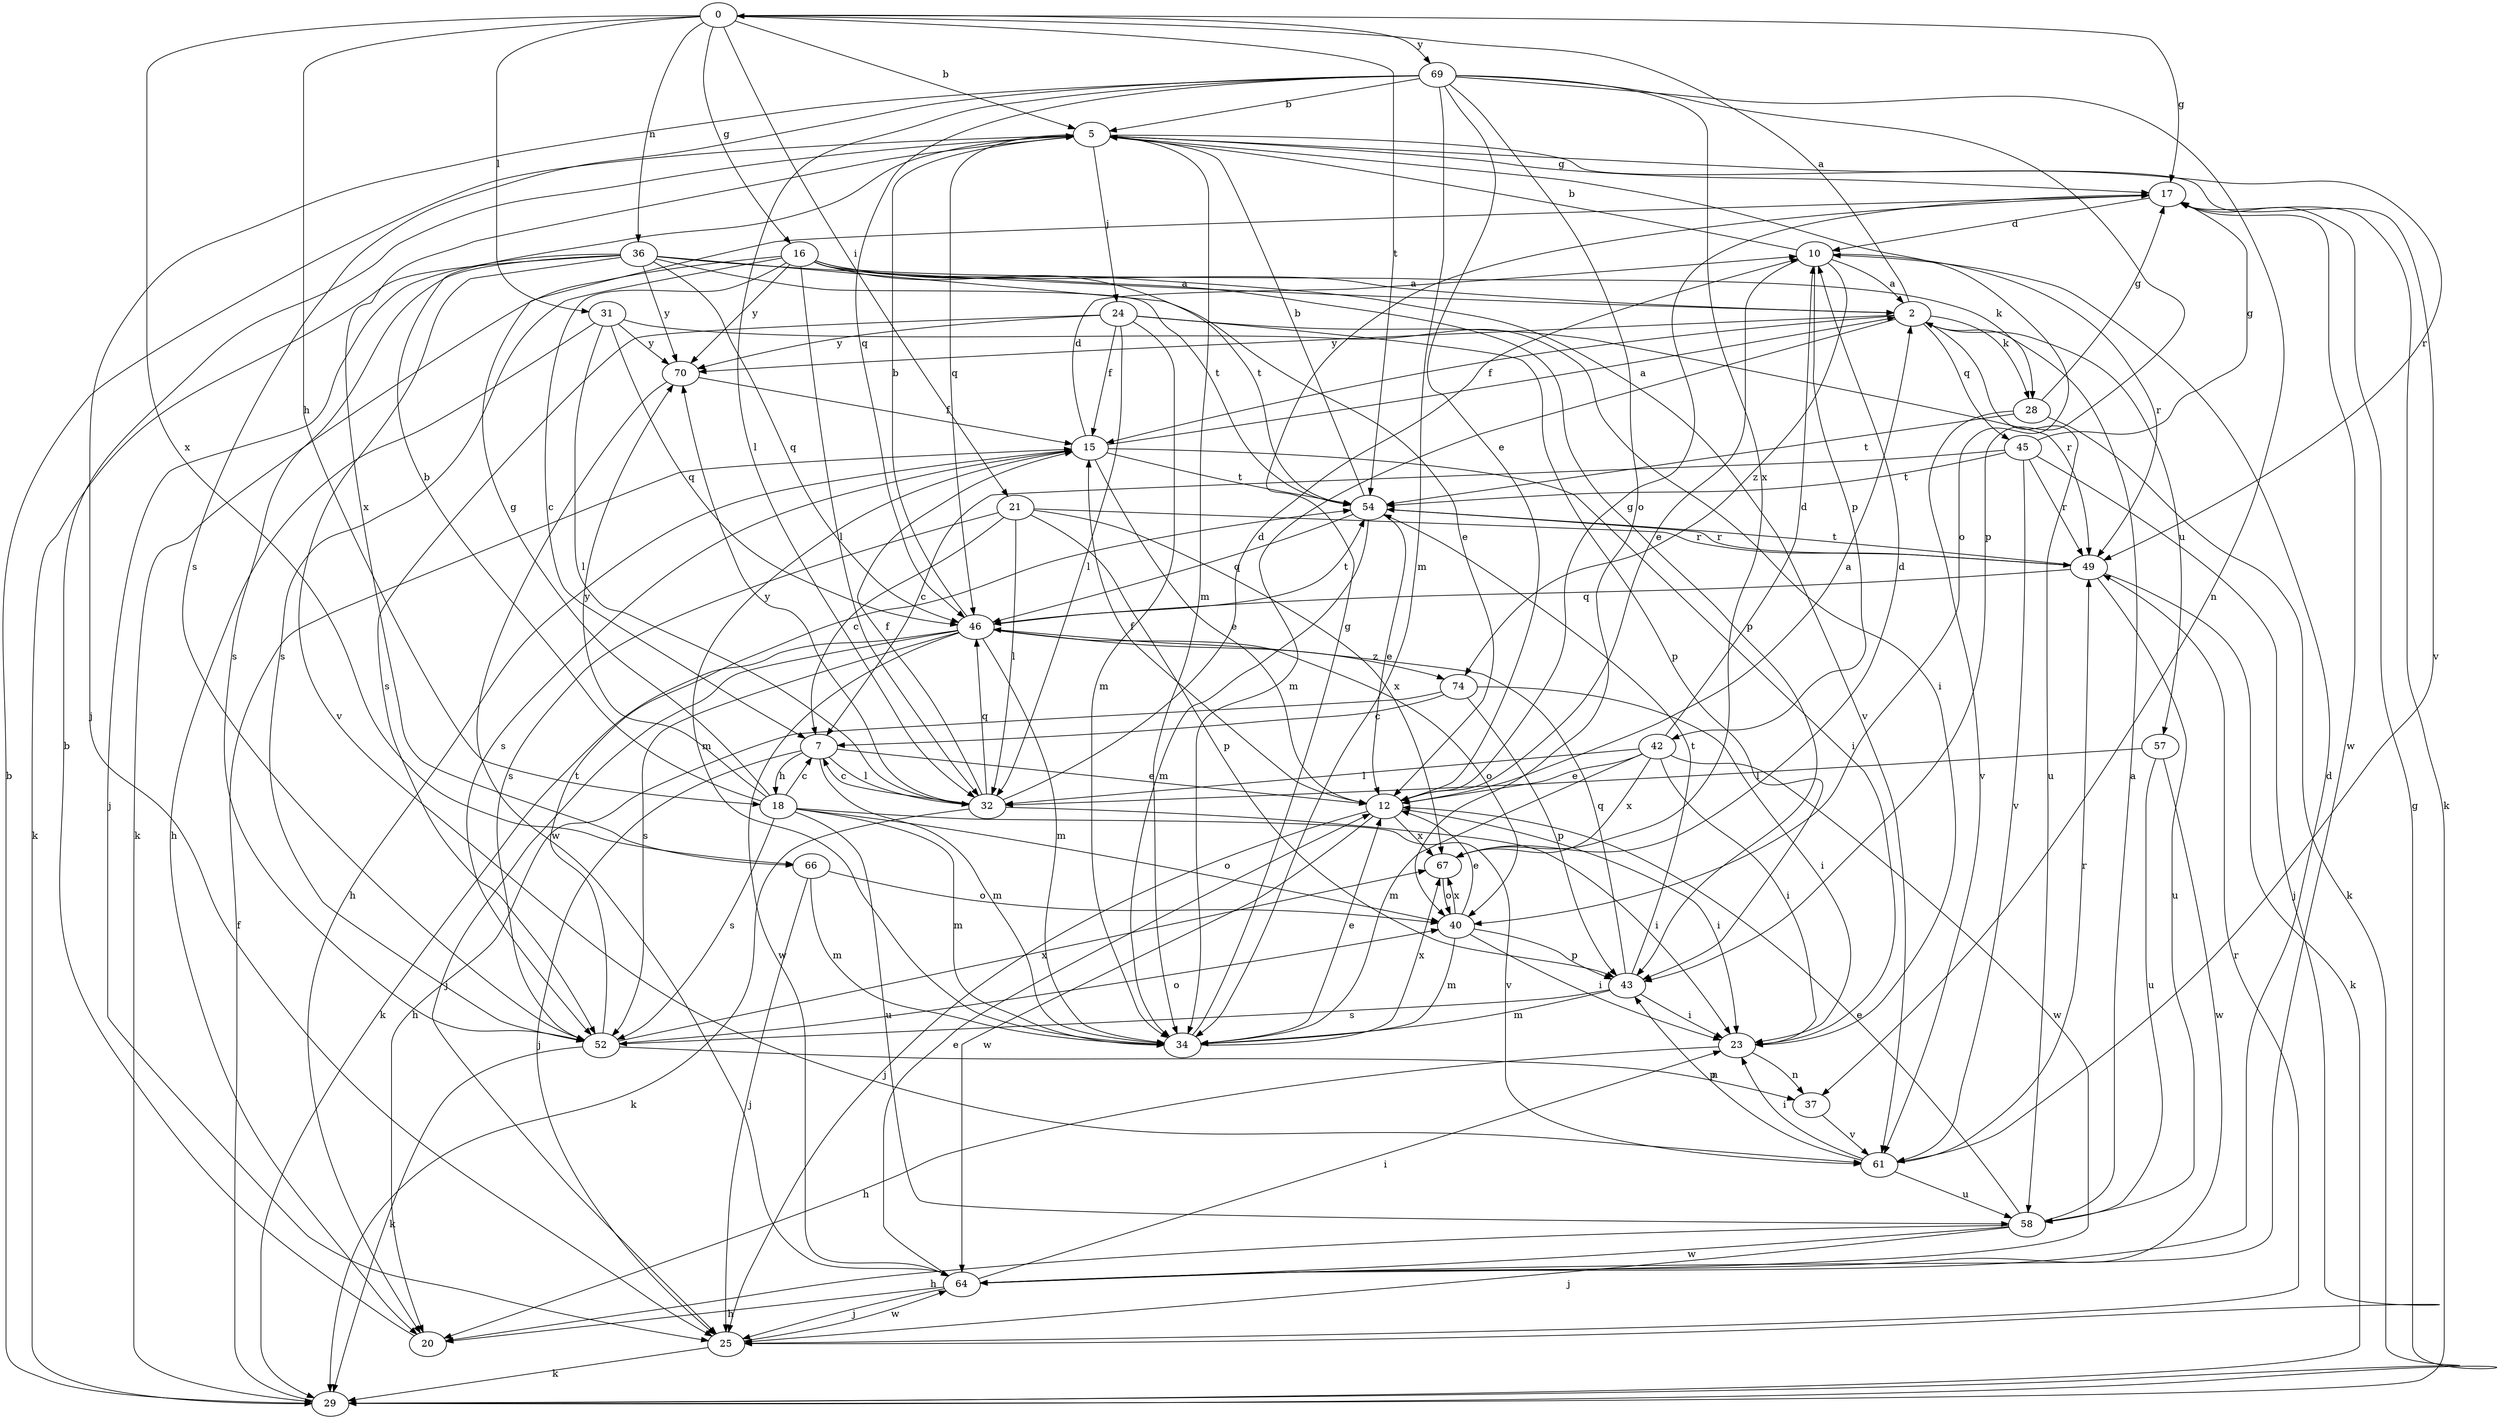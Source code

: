 strict digraph  {
0;
2;
5;
7;
10;
12;
15;
16;
17;
18;
20;
21;
23;
24;
25;
28;
29;
31;
32;
34;
36;
37;
40;
42;
43;
45;
46;
49;
52;
54;
57;
58;
61;
64;
66;
67;
69;
70;
74;
0 -> 5  [label=b];
0 -> 16  [label=g];
0 -> 17  [label=g];
0 -> 18  [label=h];
0 -> 21  [label=i];
0 -> 31  [label=l];
0 -> 36  [label=n];
0 -> 54  [label=t];
0 -> 66  [label=x];
0 -> 69  [label=y];
2 -> 0  [label=a];
2 -> 15  [label=f];
2 -> 28  [label=k];
2 -> 34  [label=m];
2 -> 45  [label=q];
2 -> 57  [label=u];
2 -> 58  [label=u];
2 -> 70  [label=y];
5 -> 17  [label=g];
5 -> 24  [label=j];
5 -> 34  [label=m];
5 -> 40  [label=o];
5 -> 46  [label=q];
5 -> 49  [label=r];
5 -> 61  [label=v];
5 -> 66  [label=x];
7 -> 12  [label=e];
7 -> 18  [label=h];
7 -> 25  [label=j];
7 -> 32  [label=l];
7 -> 34  [label=m];
10 -> 2  [label=a];
10 -> 5  [label=b];
10 -> 12  [label=e];
10 -> 42  [label=p];
10 -> 49  [label=r];
10 -> 74  [label=z];
12 -> 2  [label=a];
12 -> 15  [label=f];
12 -> 17  [label=g];
12 -> 23  [label=i];
12 -> 25  [label=j];
12 -> 64  [label=w];
12 -> 67  [label=x];
15 -> 2  [label=a];
15 -> 10  [label=d];
15 -> 12  [label=e];
15 -> 20  [label=h];
15 -> 23  [label=i];
15 -> 34  [label=m];
15 -> 52  [label=s];
15 -> 54  [label=t];
16 -> 2  [label=a];
16 -> 7  [label=c];
16 -> 28  [label=k];
16 -> 29  [label=k];
16 -> 32  [label=l];
16 -> 43  [label=p];
16 -> 52  [label=s];
16 -> 54  [label=t];
16 -> 61  [label=v];
16 -> 70  [label=y];
17 -> 10  [label=d];
17 -> 29  [label=k];
17 -> 64  [label=w];
18 -> 5  [label=b];
18 -> 7  [label=c];
18 -> 17  [label=g];
18 -> 34  [label=m];
18 -> 40  [label=o];
18 -> 52  [label=s];
18 -> 58  [label=u];
18 -> 61  [label=v];
18 -> 70  [label=y];
20 -> 5  [label=b];
21 -> 7  [label=c];
21 -> 32  [label=l];
21 -> 43  [label=p];
21 -> 49  [label=r];
21 -> 52  [label=s];
21 -> 67  [label=x];
23 -> 20  [label=h];
23 -> 37  [label=n];
24 -> 15  [label=f];
24 -> 32  [label=l];
24 -> 34  [label=m];
24 -> 43  [label=p];
24 -> 49  [label=r];
24 -> 52  [label=s];
24 -> 70  [label=y];
25 -> 29  [label=k];
25 -> 49  [label=r];
25 -> 64  [label=w];
28 -> 17  [label=g];
28 -> 29  [label=k];
28 -> 54  [label=t];
28 -> 61  [label=v];
29 -> 5  [label=b];
29 -> 15  [label=f];
29 -> 17  [label=g];
31 -> 20  [label=h];
31 -> 23  [label=i];
31 -> 32  [label=l];
31 -> 46  [label=q];
31 -> 70  [label=y];
32 -> 7  [label=c];
32 -> 10  [label=d];
32 -> 15  [label=f];
32 -> 23  [label=i];
32 -> 29  [label=k];
32 -> 46  [label=q];
32 -> 70  [label=y];
34 -> 12  [label=e];
34 -> 17  [label=g];
34 -> 67  [label=x];
36 -> 2  [label=a];
36 -> 12  [label=e];
36 -> 25  [label=j];
36 -> 29  [label=k];
36 -> 46  [label=q];
36 -> 52  [label=s];
36 -> 54  [label=t];
36 -> 61  [label=v];
36 -> 70  [label=y];
37 -> 61  [label=v];
40 -> 12  [label=e];
40 -> 23  [label=i];
40 -> 34  [label=m];
40 -> 43  [label=p];
40 -> 67  [label=x];
42 -> 10  [label=d];
42 -> 12  [label=e];
42 -> 23  [label=i];
42 -> 32  [label=l];
42 -> 34  [label=m];
42 -> 64  [label=w];
42 -> 67  [label=x];
43 -> 23  [label=i];
43 -> 34  [label=m];
43 -> 46  [label=q];
43 -> 52  [label=s];
43 -> 54  [label=t];
45 -> 7  [label=c];
45 -> 17  [label=g];
45 -> 25  [label=j];
45 -> 49  [label=r];
45 -> 54  [label=t];
45 -> 61  [label=v];
46 -> 5  [label=b];
46 -> 25  [label=j];
46 -> 29  [label=k];
46 -> 34  [label=m];
46 -> 40  [label=o];
46 -> 52  [label=s];
46 -> 54  [label=t];
46 -> 64  [label=w];
46 -> 74  [label=z];
49 -> 29  [label=k];
49 -> 46  [label=q];
49 -> 54  [label=t];
49 -> 58  [label=u];
52 -> 29  [label=k];
52 -> 37  [label=n];
52 -> 40  [label=o];
52 -> 54  [label=t];
52 -> 67  [label=x];
54 -> 5  [label=b];
54 -> 12  [label=e];
54 -> 34  [label=m];
54 -> 46  [label=q];
54 -> 49  [label=r];
57 -> 32  [label=l];
57 -> 58  [label=u];
57 -> 64  [label=w];
58 -> 2  [label=a];
58 -> 12  [label=e];
58 -> 20  [label=h];
58 -> 25  [label=j];
58 -> 64  [label=w];
61 -> 23  [label=i];
61 -> 43  [label=p];
61 -> 49  [label=r];
61 -> 58  [label=u];
64 -> 10  [label=d];
64 -> 12  [label=e];
64 -> 20  [label=h];
64 -> 23  [label=i];
64 -> 25  [label=j];
66 -> 25  [label=j];
66 -> 34  [label=m];
66 -> 40  [label=o];
67 -> 10  [label=d];
67 -> 40  [label=o];
69 -> 5  [label=b];
69 -> 12  [label=e];
69 -> 25  [label=j];
69 -> 32  [label=l];
69 -> 34  [label=m];
69 -> 37  [label=n];
69 -> 40  [label=o];
69 -> 43  [label=p];
69 -> 46  [label=q];
69 -> 52  [label=s];
69 -> 67  [label=x];
70 -> 15  [label=f];
70 -> 64  [label=w];
74 -> 7  [label=c];
74 -> 20  [label=h];
74 -> 23  [label=i];
74 -> 43  [label=p];
}
